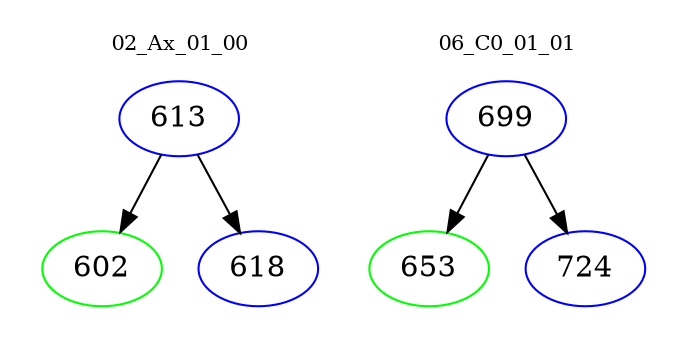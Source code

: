 digraph{
subgraph cluster_0 {
color = white
label = "02_Ax_01_00";
fontsize=10;
T0_613 [label="613", color="blue"]
T0_613 -> T0_602 [color="black"]
T0_602 [label="602", color="green"]
T0_613 -> T0_618 [color="black"]
T0_618 [label="618", color="blue"]
}
subgraph cluster_1 {
color = white
label = "06_C0_01_01";
fontsize=10;
T1_699 [label="699", color="blue"]
T1_699 -> T1_653 [color="black"]
T1_653 [label="653", color="green"]
T1_699 -> T1_724 [color="black"]
T1_724 [label="724", color="blue"]
}
}
